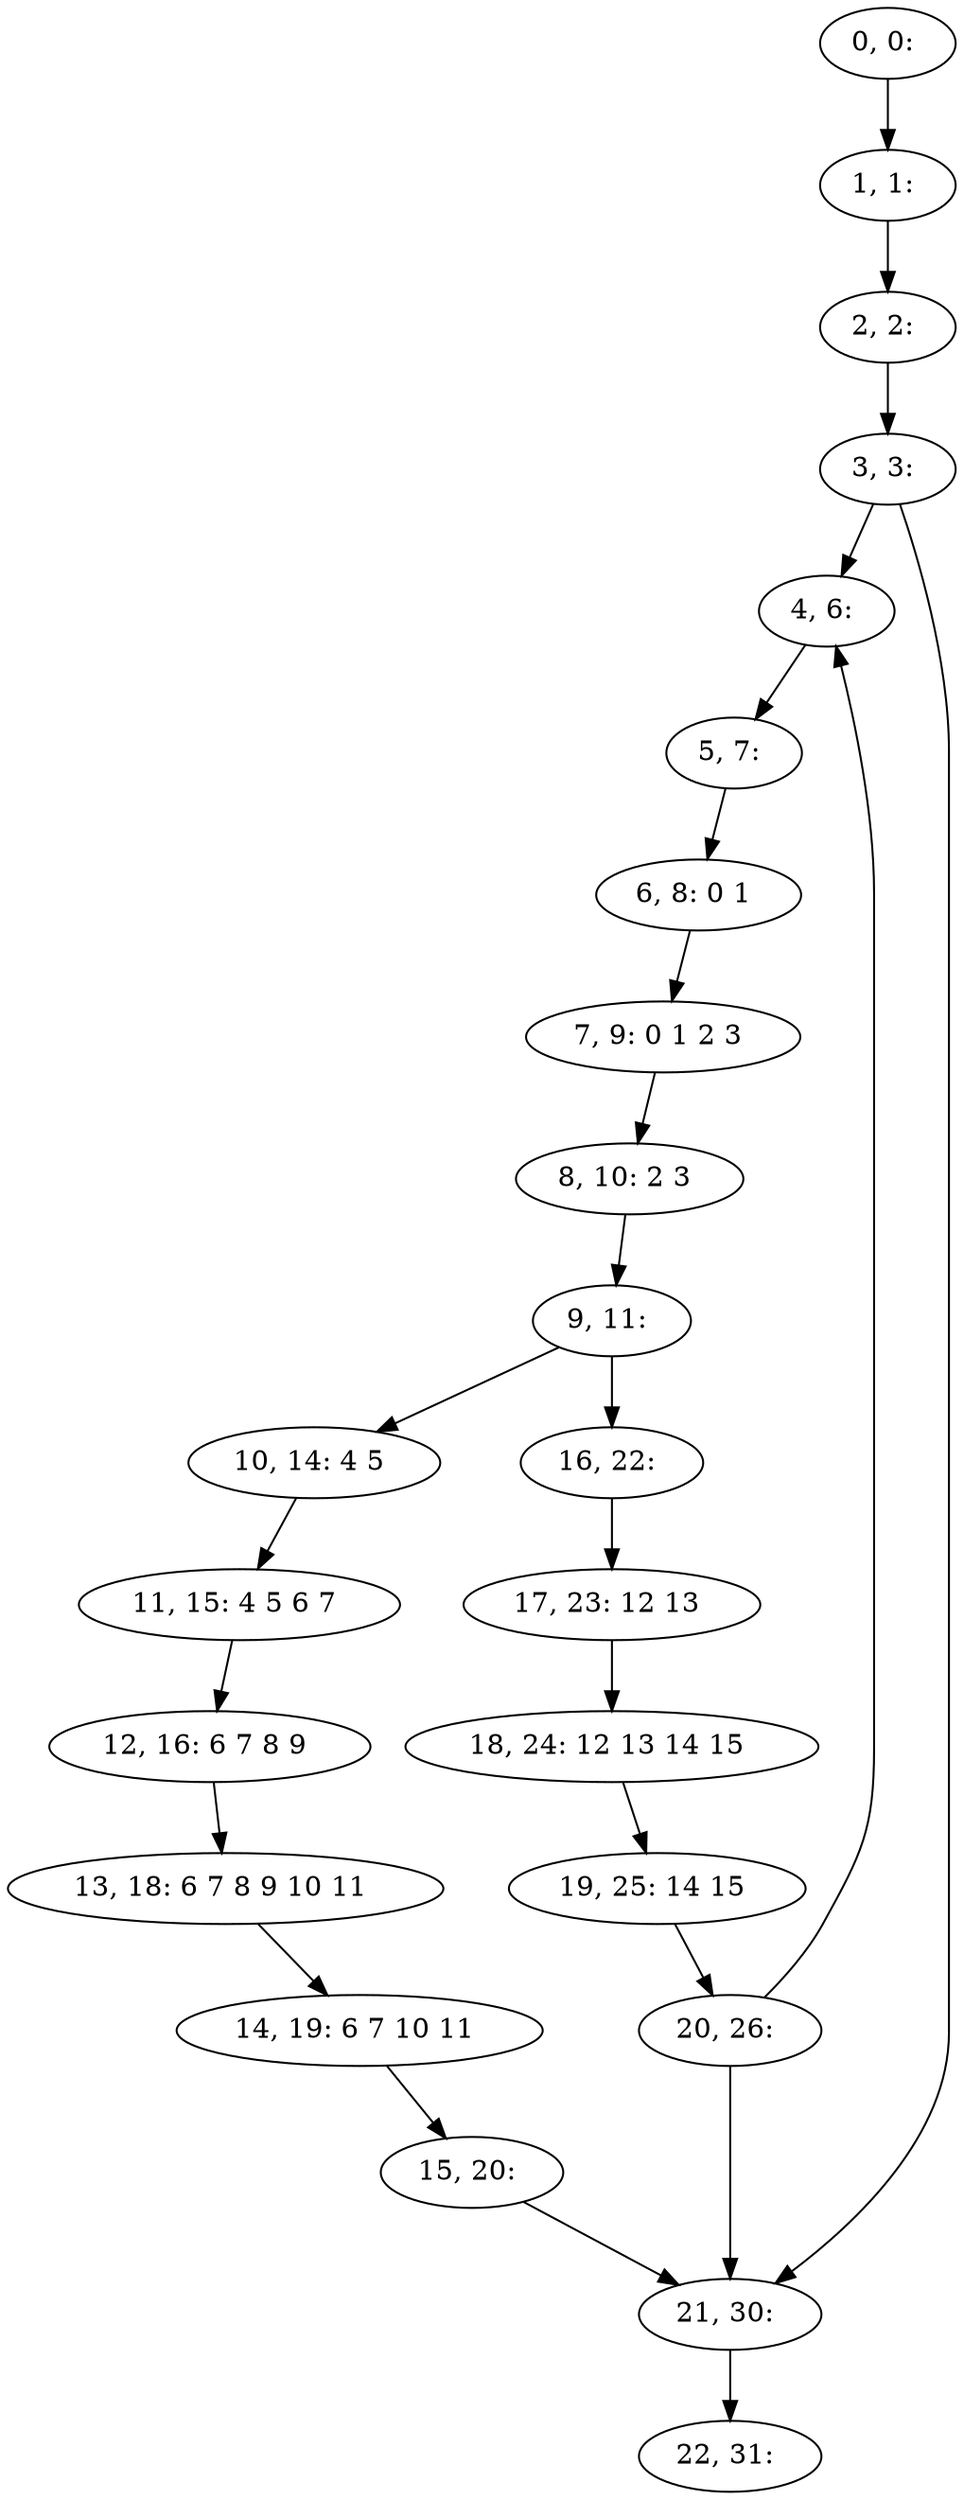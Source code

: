 digraph G {
0[label="0, 0: "];
1[label="1, 1: "];
2[label="2, 2: "];
3[label="3, 3: "];
4[label="4, 6: "];
5[label="5, 7: "];
6[label="6, 8: 0 1 "];
7[label="7, 9: 0 1 2 3 "];
8[label="8, 10: 2 3 "];
9[label="9, 11: "];
10[label="10, 14: 4 5 "];
11[label="11, 15: 4 5 6 7 "];
12[label="12, 16: 6 7 8 9 "];
13[label="13, 18: 6 7 8 9 10 11 "];
14[label="14, 19: 6 7 10 11 "];
15[label="15, 20: "];
16[label="16, 22: "];
17[label="17, 23: 12 13 "];
18[label="18, 24: 12 13 14 15 "];
19[label="19, 25: 14 15 "];
20[label="20, 26: "];
21[label="21, 30: "];
22[label="22, 31: "];
0->1 ;
1->2 ;
2->3 ;
3->4 ;
3->21 ;
4->5 ;
5->6 ;
6->7 ;
7->8 ;
8->9 ;
9->10 ;
9->16 ;
10->11 ;
11->12 ;
12->13 ;
13->14 ;
14->15 ;
15->21 ;
16->17 ;
17->18 ;
18->19 ;
19->20 ;
20->21 ;
20->4 ;
21->22 ;
}
